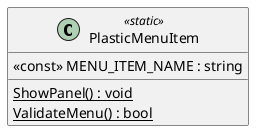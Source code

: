 @startuml
class PlasticMenuItem <<static>> {
    {static} ShowPanel() : void
    {static} ValidateMenu() : bool
    <<const>> MENU_ITEM_NAME : string
}
@enduml
